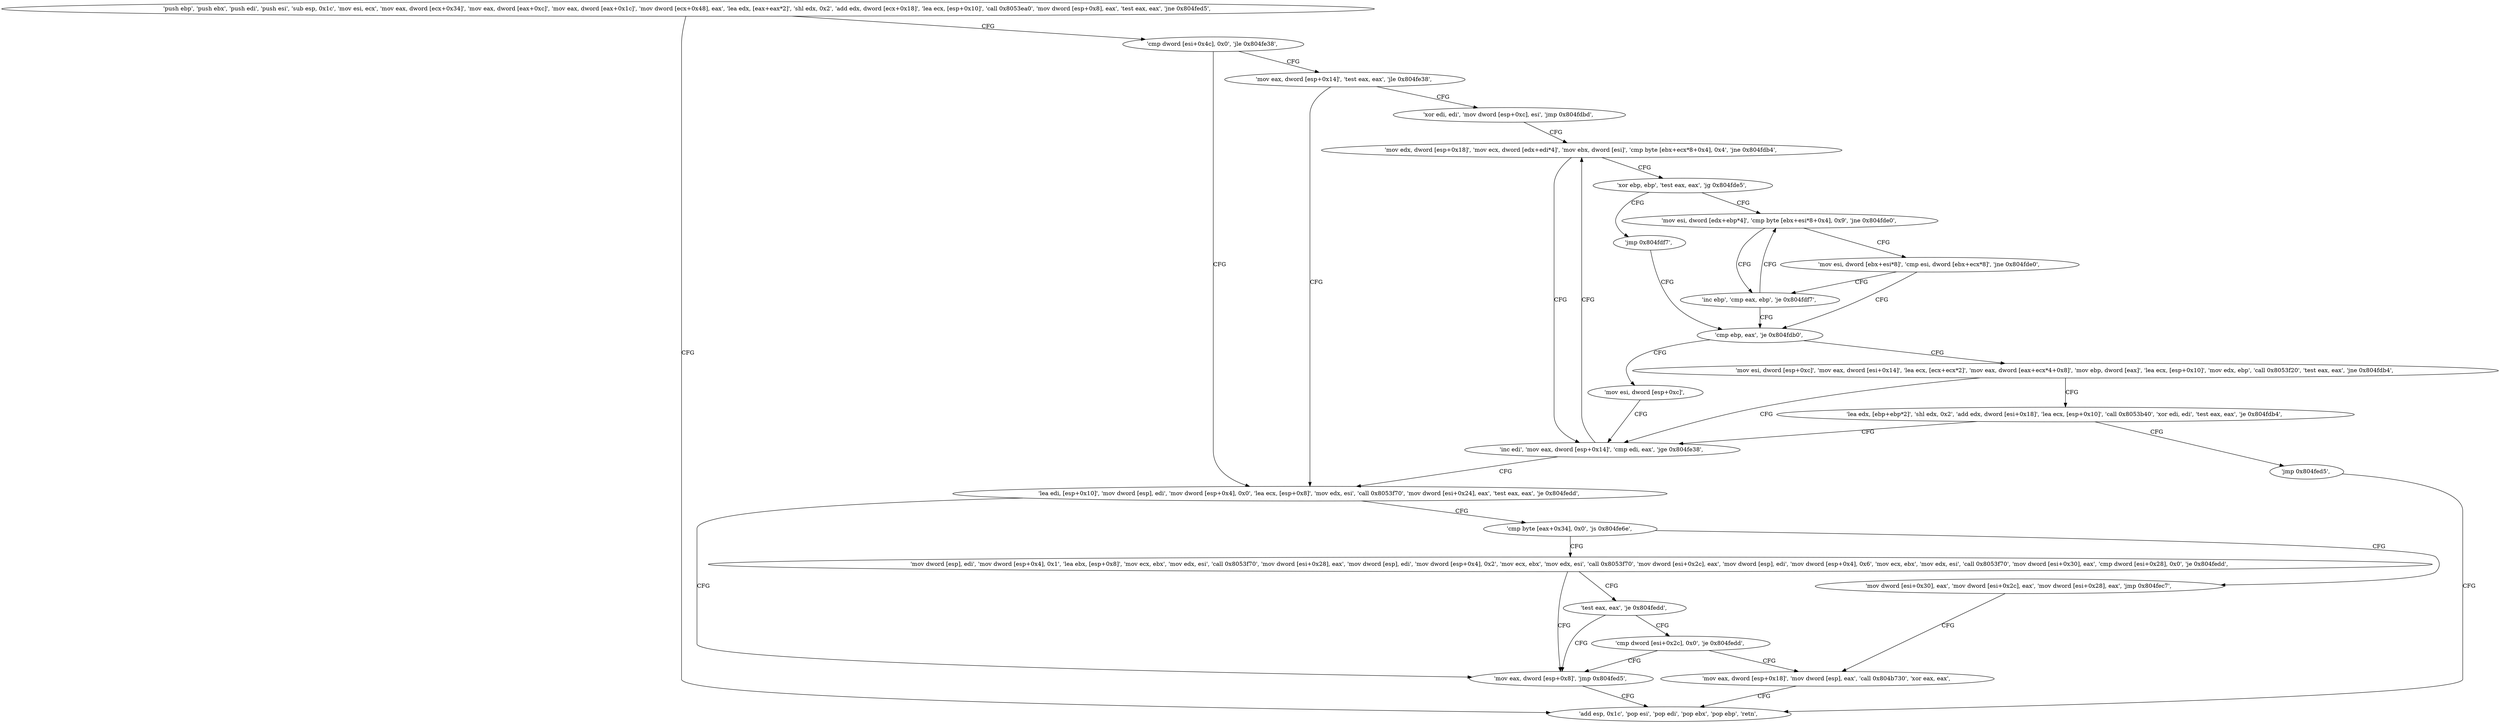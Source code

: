 digraph "func" {
"134544720" [label = "'push ebp', 'push ebx', 'push edi', 'push esi', 'sub esp, 0x1c', 'mov esi, ecx', 'mov eax, dword [ecx+0x34]', 'mov eax, dword [eax+0xc]', 'mov eax, dword [eax+0x1c]', 'mov dword [ecx+0x48], eax', 'lea edx, [eax+eax*2]', 'shl edx, 0x2', 'add edx, dword [ecx+0x18]', 'lea ecx, [esp+0x10]', 'call 0x8053ea0', 'mov dword [esp+0x8], eax', 'test eax, eax', 'jne 0x804fed5', " ]
"134545109" [label = "'add esp, 0x1c', 'pop esi', 'pop edi', 'pop ebx', 'pop ebp', 'retn', " ]
"134544771" [label = "'cmp dword [esi+0x4c], 0x0', 'jle 0x804fe38', " ]
"134544952" [label = "'lea edi, [esp+0x10]', 'mov dword [esp], edi', 'mov dword [esp+0x4], 0x0', 'lea ecx, [esp+0x8]', 'mov edx, esi', 'call 0x8053f70', 'mov dword [esi+0x24], eax', 'test eax, eax', 'je 0x804fedd', " ]
"134544781" [label = "'mov eax, dword [esp+0x14]', 'test eax, eax', 'jle 0x804fe38', " ]
"134545117" [label = "'mov eax, dword [esp+0x8]', 'jmp 0x804fed5', " ]
"134544989" [label = "'cmp byte [eax+0x34], 0x0', 'js 0x804fe6e', " ]
"134544793" [label = "'xor edi, edi', 'mov dword [esp+0xc], esi', 'jmp 0x804fdbd', " ]
"134545006" [label = "'mov dword [esp], edi', 'mov dword [esp+0x4], 0x1', 'lea ebx, [esp+0x8]', 'mov ecx, ebx', 'mov edx, esi', 'call 0x8053f70', 'mov dword [esi+0x28], eax', 'mov dword [esp], edi', 'mov dword [esp+0x4], 0x2', 'mov ecx, ebx', 'mov edx, esi', 'call 0x8053f70', 'mov dword [esi+0x2c], eax', 'mov dword [esp], edi', 'mov dword [esp+0x4], 0x6', 'mov ecx, ebx', 'mov edx, esi', 'call 0x8053f70', 'mov dword [esi+0x30], eax', 'cmp dword [esi+0x28], 0x0', 'je 0x804fedd', " ]
"134544995" [label = "'mov dword [esi+0x30], eax', 'mov dword [esi+0x2c], eax', 'mov dword [esi+0x28], eax', 'jmp 0x804fec7', " ]
"134544829" [label = "'mov edx, dword [esp+0x18]', 'mov ecx, dword [edx+edi*4]', 'mov ebx, dword [esi]', 'cmp byte [ebx+ecx*8+0x4], 0x4', 'jne 0x804fdb4', " ]
"134545085" [label = "'test eax, eax', 'je 0x804fedd', " ]
"134545095" [label = "'mov eax, dword [esp+0x18]', 'mov dword [esp], eax', 'call 0x804b730', 'xor eax, eax', " ]
"134544820" [label = "'inc edi', 'mov eax, dword [esp+0x14]', 'cmp edi, eax', 'jge 0x804fe38', " ]
"134544845" [label = "'xor ebp, ebp', 'test eax, eax', 'jg 0x804fde5', " ]
"134545089" [label = "'cmp dword [esi+0x2c], 0x0', 'je 0x804fedd', " ]
"134544869" [label = "'mov esi, dword [edx+ebp*4]', 'cmp byte [ebx+esi*8+0x4], 0x9', 'jne 0x804fde0', " ]
"134544851" [label = "'jmp 0x804fdf7', " ]
"134544864" [label = "'inc ebp', 'cmp eax, ebp', 'je 0x804fdf7', " ]
"134544879" [label = "'mov esi, dword [ebx+esi*8]', 'cmp esi, dword [ebx+ecx*8]', 'jne 0x804fde0', " ]
"134544887" [label = "'cmp ebp, eax', 'je 0x804fdb0', " ]
"134544816" [label = "'mov esi, dword [esp+0xc]', " ]
"134544891" [label = "'mov esi, dword [esp+0xc]', 'mov eax, dword [esi+0x14]', 'lea ecx, [ecx+ecx*2]', 'mov eax, dword [eax+ecx*4+0x8]', 'mov ebp, dword [eax]', 'lea ecx, [esp+0x10]', 'mov edx, ebp', 'call 0x8053f20', 'test eax, eax', 'jne 0x804fdb4', " ]
"134544922" [label = "'lea edx, [ebp+ebp*2]', 'shl edx, 0x2', 'add edx, dword [esi+0x18]', 'lea ecx, [esp+0x10]', 'call 0x8053b40', 'xor edi, edi', 'test eax, eax', 'je 0x804fdb4', " ]
"134544947" [label = "'jmp 0x804fed5', " ]
"134544720" -> "134545109" [ label = "CFG" ]
"134544720" -> "134544771" [ label = "CFG" ]
"134544771" -> "134544952" [ label = "CFG" ]
"134544771" -> "134544781" [ label = "CFG" ]
"134544952" -> "134545117" [ label = "CFG" ]
"134544952" -> "134544989" [ label = "CFG" ]
"134544781" -> "134544952" [ label = "CFG" ]
"134544781" -> "134544793" [ label = "CFG" ]
"134545117" -> "134545109" [ label = "CFG" ]
"134544989" -> "134545006" [ label = "CFG" ]
"134544989" -> "134544995" [ label = "CFG" ]
"134544793" -> "134544829" [ label = "CFG" ]
"134545006" -> "134545117" [ label = "CFG" ]
"134545006" -> "134545085" [ label = "CFG" ]
"134544995" -> "134545095" [ label = "CFG" ]
"134544829" -> "134544820" [ label = "CFG" ]
"134544829" -> "134544845" [ label = "CFG" ]
"134545085" -> "134545117" [ label = "CFG" ]
"134545085" -> "134545089" [ label = "CFG" ]
"134545095" -> "134545109" [ label = "CFG" ]
"134544820" -> "134544952" [ label = "CFG" ]
"134544820" -> "134544829" [ label = "CFG" ]
"134544845" -> "134544869" [ label = "CFG" ]
"134544845" -> "134544851" [ label = "CFG" ]
"134545089" -> "134545117" [ label = "CFG" ]
"134545089" -> "134545095" [ label = "CFG" ]
"134544869" -> "134544864" [ label = "CFG" ]
"134544869" -> "134544879" [ label = "CFG" ]
"134544851" -> "134544887" [ label = "CFG" ]
"134544864" -> "134544887" [ label = "CFG" ]
"134544864" -> "134544869" [ label = "CFG" ]
"134544879" -> "134544864" [ label = "CFG" ]
"134544879" -> "134544887" [ label = "CFG" ]
"134544887" -> "134544816" [ label = "CFG" ]
"134544887" -> "134544891" [ label = "CFG" ]
"134544816" -> "134544820" [ label = "CFG" ]
"134544891" -> "134544820" [ label = "CFG" ]
"134544891" -> "134544922" [ label = "CFG" ]
"134544922" -> "134544820" [ label = "CFG" ]
"134544922" -> "134544947" [ label = "CFG" ]
"134544947" -> "134545109" [ label = "CFG" ]
}
